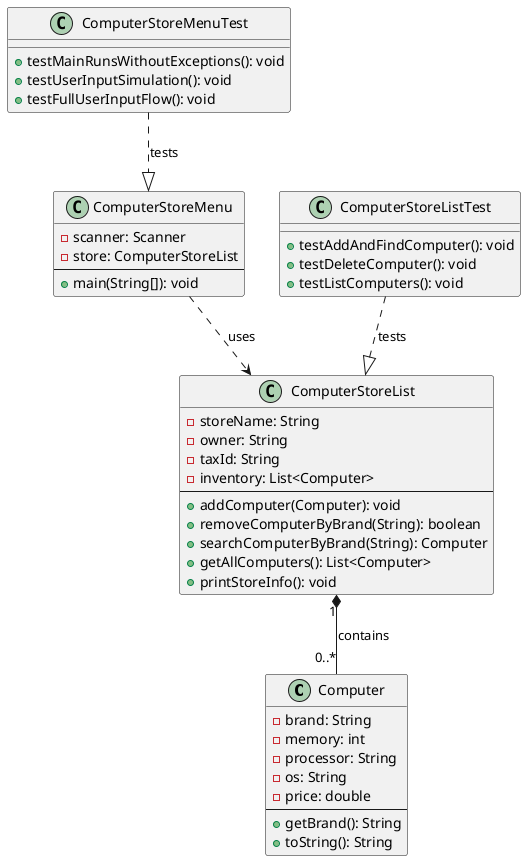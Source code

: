 @startuml ComputersShop
!define DoubleSpace ""

class Computer {
    - brand: String
    - memory: int
    - processor: String
    - os: String
    - price: double
    --
    + getBrand(): String
    + toString(): String
}

class ComputerStoreList {
    - storeName: String
    - owner: String
    - taxId: String
    - inventory: List<Computer>
    --
    + addComputer(Computer): void
    + removeComputerByBrand(String): boolean
    + searchComputerByBrand(String): Computer
    + getAllComputers(): List<Computer>
    + printStoreInfo(): void
}

class ComputerStoreMenu {
    - scanner: Scanner
    - store: ComputerStoreList
    --
    + main(String[]): void
}

class ComputerStoreListTest {
    + testAddAndFindComputer(): void
    + testDeleteComputer(): void
    + testListComputers(): void
}

class ComputerStoreMenuTest {
    + testMainRunsWithoutExceptions(): void
    + testUserInputSimulation(): void
    + testFullUserInputFlow(): void
}


ComputerStoreList "1" *-- "0..*" Computer : "contains"
ComputerStoreMenu ..> ComputerStoreList : "uses"


ComputerStoreListTest ..|> ComputerStoreList : "tests"
ComputerStoreMenuTest ..|> ComputerStoreMenu : "tests"

@enduml